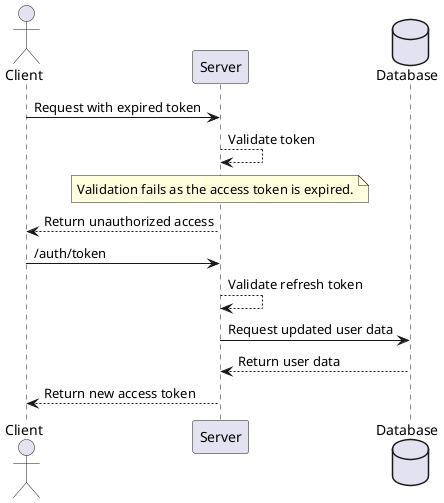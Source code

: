 @startuml
actor Client
participant Server
database Database
Client -> Server: Request with expired token

Server --> Server: Validate token
note over Server
  Validation fails as the access token is expired.
end note
Server --> Client: Return unauthorized access
Client -> Server: /auth/token
Server --> Server: Validate refresh token
Server -> Database: Request updated user data
Database --> Server: Return user data
Server --> Client: Return new access token

@enduml
